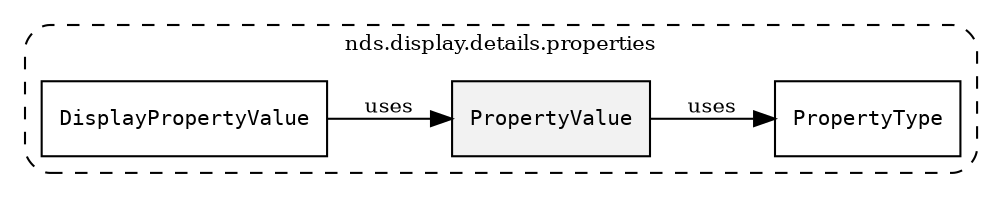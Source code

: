/**
 * This dot file creates symbol collaboration diagram for PropertyValue.
 */
digraph ZSERIO
{
    node [shape=box, fontsize=10];
    rankdir="LR";
    fontsize=10;
    tooltip="PropertyValue collaboration diagram";

    subgraph "cluster_nds.display.details.properties"
    {
        style="dashed, rounded";
        label="nds.display.details.properties";
        tooltip="Package nds.display.details.properties";
        href="../../../content/packages/nds.display.details.properties.html#Package-nds-display-details-properties";
        target="_parent";

        "PropertyValue" [style="filled", fillcolor="#0000000D", target="_parent", label=<<font face="monospace"><table align="center" border="0" cellspacing="0" cellpadding="0"><tr><td href="../../../content/packages/nds.display.details.properties.html#Choice-PropertyValue" title="Choice defined in nds.display.details.properties">PropertyValue</td></tr></table></font>>];
        "PropertyType" [target="_parent", label=<<font face="monospace"><table align="center" border="0" cellspacing="0" cellpadding="0"><tr><td href="../../../content/packages/nds.display.details.properties.html#Enum-PropertyType" title="Enum defined in nds.display.details.properties">PropertyType</td></tr></table></font>>];
        "DisplayPropertyValue" [target="_parent", label=<<font face="monospace"><table align="center" border="0" cellspacing="0" cellpadding="0"><tr><td href="../../../content/packages/nds.display.details.properties.html#Structure-DisplayPropertyValue" title="Structure defined in nds.display.details.properties">DisplayPropertyValue</td></tr></table></font>>];
    }

    "PropertyValue" -> "PropertyType" [label="uses", fontsize=10];
    "DisplayPropertyValue" -> "PropertyValue" [label="uses", fontsize=10];
}
